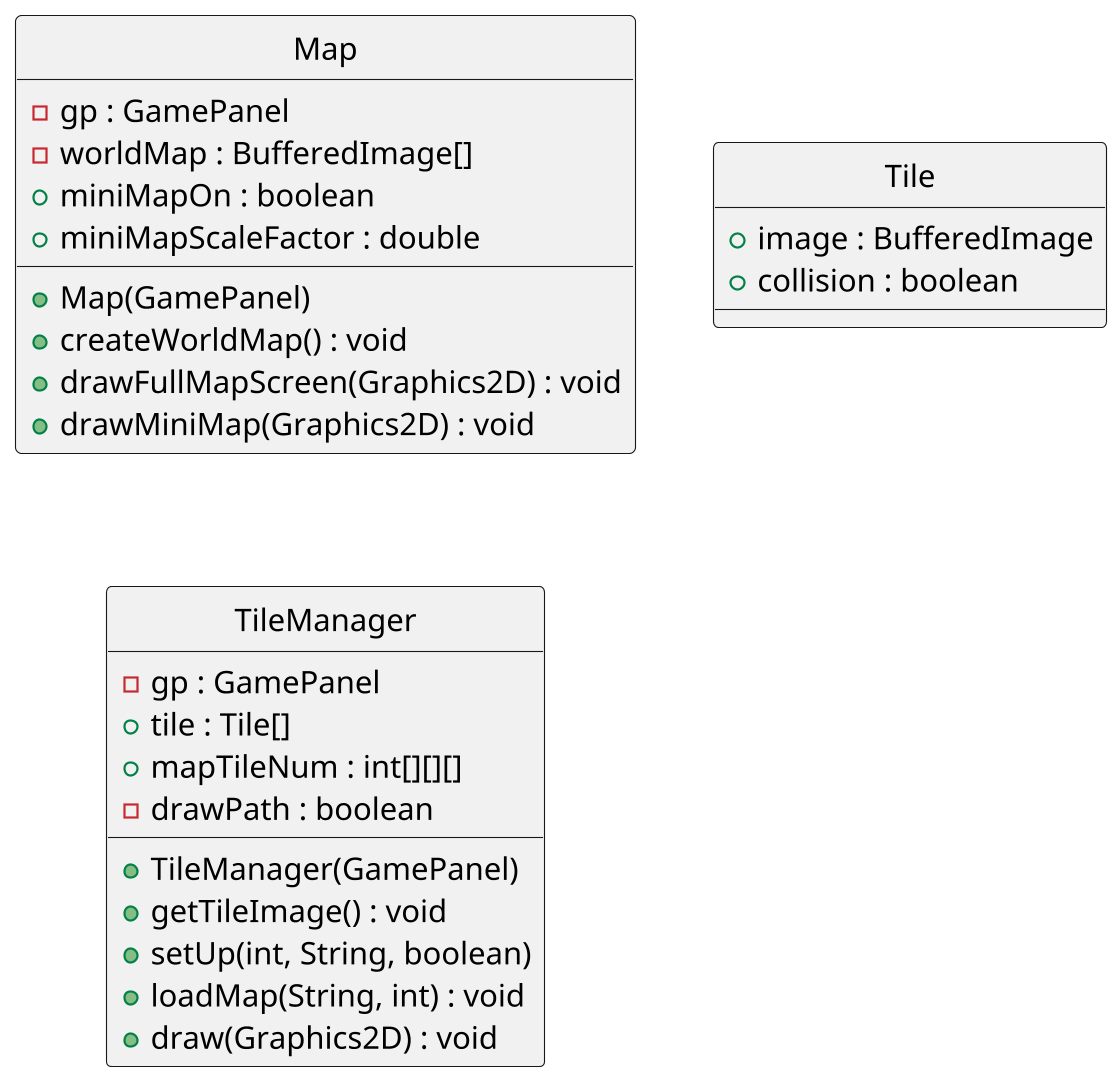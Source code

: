 @startuml "map"
hide circle
scale 1920*1080

class Map {
    - gp : GamePanel
    - worldMap : BufferedImage[]
    + miniMapOn : boolean
    + miniMapScaleFactor : double
    
    + Map(GamePanel)
    + createWorldMap() : void   
    + drawFullMapScreen(Graphics2D) : void
    + drawMiniMap(Graphics2D) : void
}
class Tile {
    + image : BufferedImage
    + collision : boolean
}
class TileManager {
    - gp : GamePanel
    + tile : Tile[]
    + mapTileNum : int[][][]
    - drawPath : boolean
    
    + TileManager(GamePanel)
    + getTileImage() : void
    + setUp(int, String, boolean)
    + loadMap(String, int) : void
    + draw(Graphics2D) : void
}


@enduml